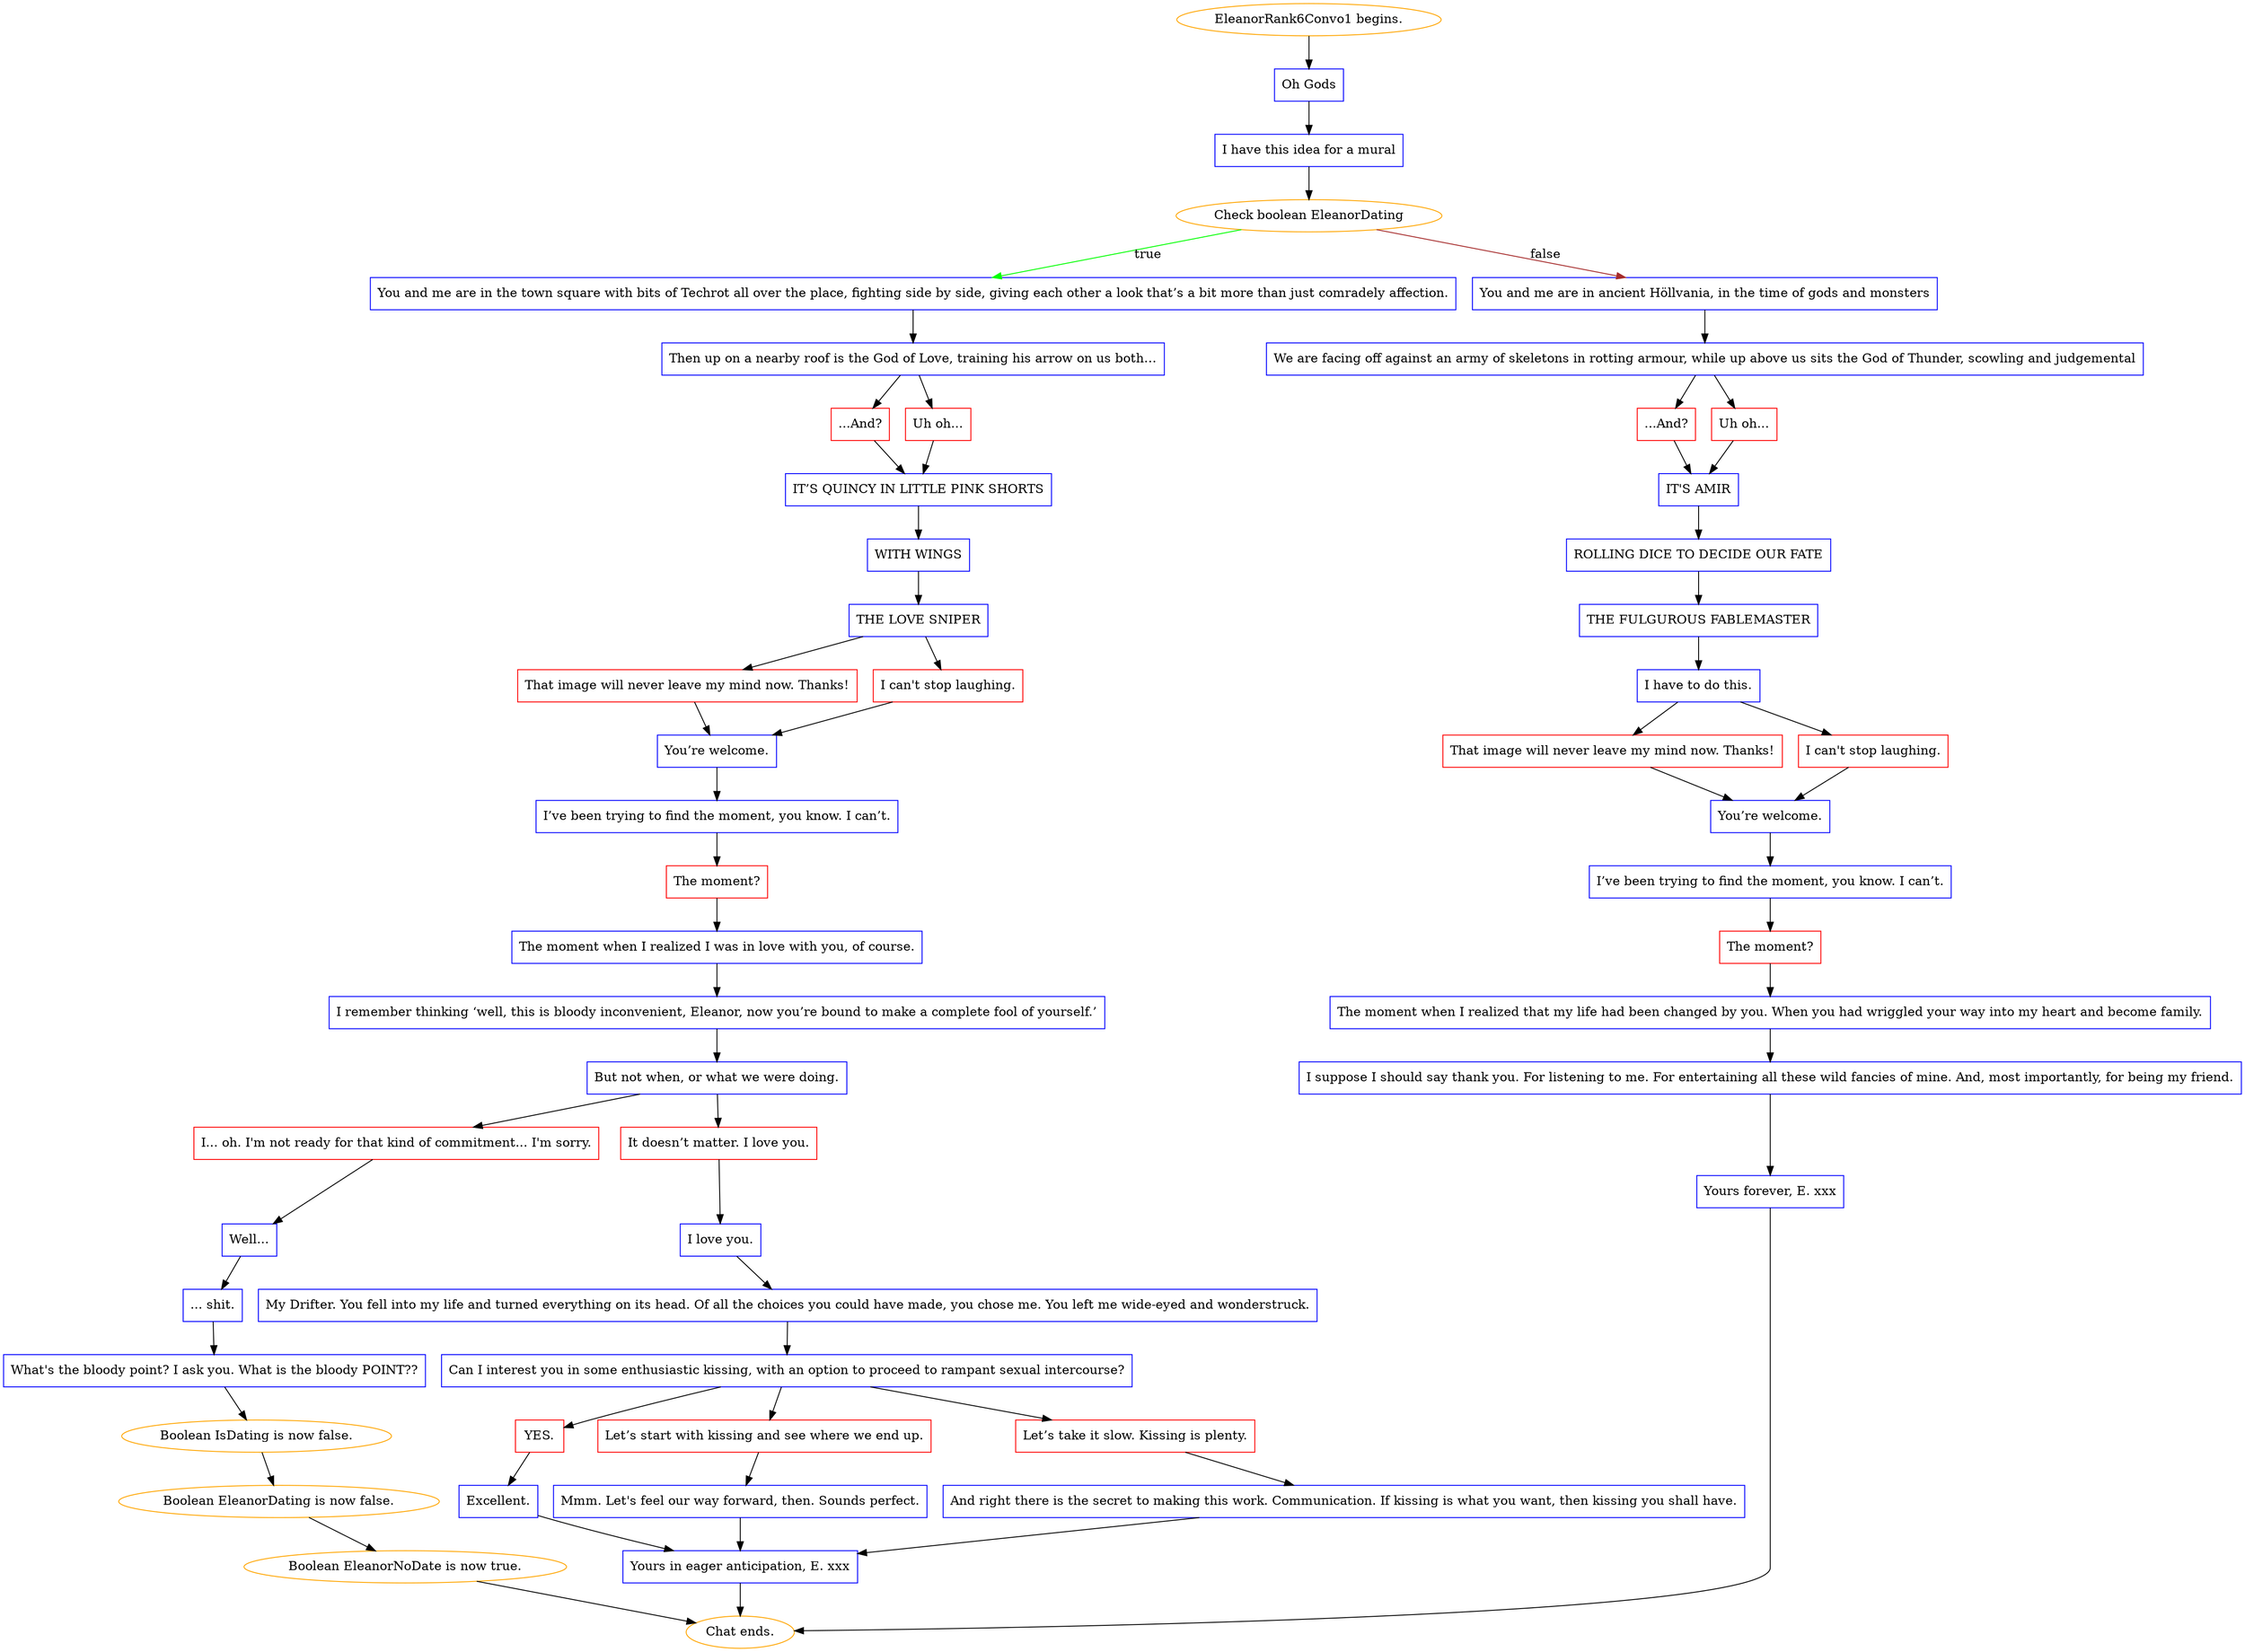digraph {
	"EleanorRank6Convo1 begins." [color=orange];
		"EleanorRank6Convo1 begins." -> 2763;
	2763 [label="Oh Gods",shape=box,color=blue];
		2763 -> 2764;
	2764 [label="I have this idea for a mural",shape=box,color=blue];
		2764 -> 2765;
	2765 [label="Check boolean EleanorDating",color=orange];
		2765 -> 2766 [label=true,color=green];
		2765 -> 2767 [label=false,color=brown];
	2766 [label="You and me are in the town square with bits of Techrot all over the place, fighting side by side, giving each other a look that’s a bit more than just comradely affection.",shape=box,color=blue];
		2766 -> 2768;
	2767 [label="You and me are in ancient Höllvania, in the time of gods and monsters",shape=box,color=blue];
		2767 -> 2769;
	2768 [label="Then up on a nearby roof is the God of Love, training his arrow on us both…",shape=box,color=blue];
		2768 -> 2770;
		2768 -> 2771;
	2769 [label="We are facing off against an army of skeletons in rotting armour, while up above us sits the God of Thunder, scowling and judgemental",shape=box,color=blue];
		2769 -> 2773;
		2769 -> 2775;
	2770 [label="...And?",shape=box,color=red];
		2770 -> 2772;
	2771 [label="Uh oh...",shape=box,color=red];
		2771 -> 2772;
	2773 [label="...And?",shape=box,color=red];
		2773 -> 2774;
	2775 [label="Uh oh...",shape=box,color=red];
		2775 -> 2774;
	2772 [label="IT’S QUINCY IN LITTLE PINK SHORTS",shape=box,color=blue];
		2772 -> 2776;
	2774 [label="IT'S AMIR",shape=box,color=blue];
		2774 -> 2778;
	2776 [label="WITH WINGS",shape=box,color=blue];
		2776 -> 2777;
	2778 [label="ROLLING DICE TO DECIDE OUR FATE",shape=box,color=blue];
		2778 -> 2779;
	2777 [label="THE LOVE SNIPER",shape=box,color=blue];
		2777 -> 2780;
		2777 -> 2781;
	2779 [label="THE FULGUROUS FABLEMASTER",shape=box,color=blue];
		2779 -> 2786;
	2780 [label="That image will never leave my mind now. Thanks!",shape=box,color=red];
		2780 -> 2782;
	2781 [label="I can't stop laughing.",shape=box,color=red];
		2781 -> 2782;
	2786 [label="I have to do this.",shape=box,color=blue];
		2786 -> 2783;
		2786 -> 2784;
	2782 [label="You’re welcome.",shape=box,color=blue];
		2782 -> 2788;
	2783 [label="That image will never leave my mind now. Thanks!",shape=box,color=red];
		2783 -> 2785;
	2784 [label="I can't stop laughing.",shape=box,color=red];
		2784 -> 2785;
	2788 [label="I’ve been trying to find the moment, you know. I can’t.",shape=box,color=blue];
		2788 -> 2789;
	2785 [label="You’re welcome.",shape=box,color=blue];
		2785 -> 2787;
	2789 [label="The moment?",shape=box,color=red];
		2789 -> 2791;
	2787 [label="I’ve been trying to find the moment, you know. I can’t.",shape=box,color=blue];
		2787 -> 2790;
	2791 [label="The moment when I realized I was in love with you, of course.",shape=box,color=blue];
		2791 -> 2792;
	2790 [label="The moment?",shape=box,color=red];
		2790 -> 2795;
	2792 [label="I remember thinking ‘well, this is bloody inconvenient, Eleanor, now you’re bound to make a complete fool of yourself.’",shape=box,color=blue];
		2792 -> 2793;
	2795 [label="The moment when I realized that my life had been changed by you. When you had wriggled your way into my heart and become family.",shape=box,color=blue];
		2795 -> 2794;
	2793 [label="But not when, or what we were doing.",shape=box,color=blue];
		2793 -> 2797;
		2793 -> 2798;
	2794 [label="I suppose I should say thank you. For listening to me. For entertaining all these wild fancies of mine. And, most importantly, for being my friend.",shape=box,color=blue];
		2794 -> 2796;
	2797 [label="I... oh. I'm not ready for that kind of commitment... I'm sorry.",shape=box,color=red];
		2797 -> 2800;
	2798 [label="It doesn’t matter. I love you.",shape=box,color=red];
		2798 -> 2801;
	2796 [label="Yours forever, E. xxx",shape=box,color=blue];
		2796 -> "Chat ends.";
	2800 [label="Well...",shape=box,color=blue];
		2800 -> 2802;
	2801 [label="I love you.",shape=box,color=blue];
		2801 -> 2804;
	"Chat ends." [color=orange];
	2802 [label="... shit.",shape=box,color=blue];
		2802 -> 2803;
	2804 [label="My Drifter. You fell into my life and turned everything on its head. Of all the choices you could have made, you chose me. You left me wide-eyed and wonderstruck.",shape=box,color=blue];
		2804 -> 2805;
	2803 [label="What's the bloody point? I ask you. What is the bloody POINT??",shape=box,color=blue];
		2803 -> "/EE/Types/Engine/ResetBooleanDialogueNode:IsDating:/EE/Types/Engine/ResetBooleanDialogueNode:EleanorDating:/EE/Types/Engine/SetBooleanDialogueNode:EleanorNoDate:Chat ends.";
	2805 [label="Can I interest you in some enthusiastic kissing, with an option to proceed to rampant sexual intercourse?",shape=box,color=blue];
		2805 -> 2810;
		2805 -> 2811;
		2805 -> 2812;
	"/EE/Types/Engine/ResetBooleanDialogueNode:IsDating:/EE/Types/Engine/ResetBooleanDialogueNode:EleanorDating:/EE/Types/Engine/SetBooleanDialogueNode:EleanorNoDate:Chat ends." [label="Boolean IsDating is now false.",color=orange];
		"/EE/Types/Engine/ResetBooleanDialogueNode:IsDating:/EE/Types/Engine/ResetBooleanDialogueNode:EleanorDating:/EE/Types/Engine/SetBooleanDialogueNode:EleanorNoDate:Chat ends." -> "/EE/Types/Engine/ResetBooleanDialogueNode:EleanorDating:/EE/Types/Engine/SetBooleanDialogueNode:EleanorNoDate:Chat ends.";
	2810 [label="YES.",shape=box,color=red];
		2810 -> 2813;
	2811 [label="Let’s start with kissing and see where we end up.",shape=box,color=red];
		2811 -> 2814;
	2812 [label="Let’s take it slow. Kissing is plenty.",shape=box,color=red];
		2812 -> 2;
	"/EE/Types/Engine/ResetBooleanDialogueNode:EleanorDating:/EE/Types/Engine/SetBooleanDialogueNode:EleanorNoDate:Chat ends." [label="Boolean EleanorDating is now false.",color=orange];
		"/EE/Types/Engine/ResetBooleanDialogueNode:EleanorDating:/EE/Types/Engine/SetBooleanDialogueNode:EleanorNoDate:Chat ends." -> "/EE/Types/Engine/SetBooleanDialogueNode:EleanorNoDate:Chat ends.";
	2813 [label="Excellent.",shape=box,color=blue];
		2813 -> 805;
	2814 [label="Mmm. Let's feel our way forward, then. Sounds perfect.",shape=box,color=blue];
		2814 -> 805;
	2 [label="And right there is the secret to making this work. Communication. If kissing is what you want, then kissing you shall have.",shape=box,color=blue];
		2 -> 805;
	"/EE/Types/Engine/SetBooleanDialogueNode:EleanorNoDate:Chat ends." [label="Boolean EleanorNoDate is now true.",color=orange];
		"/EE/Types/Engine/SetBooleanDialogueNode:EleanorNoDate:Chat ends." -> "Chat ends.";
	805 [label="Yours in eager anticipation, E. xxx",shape=box,color=blue];
		805 -> "Chat ends.";
}